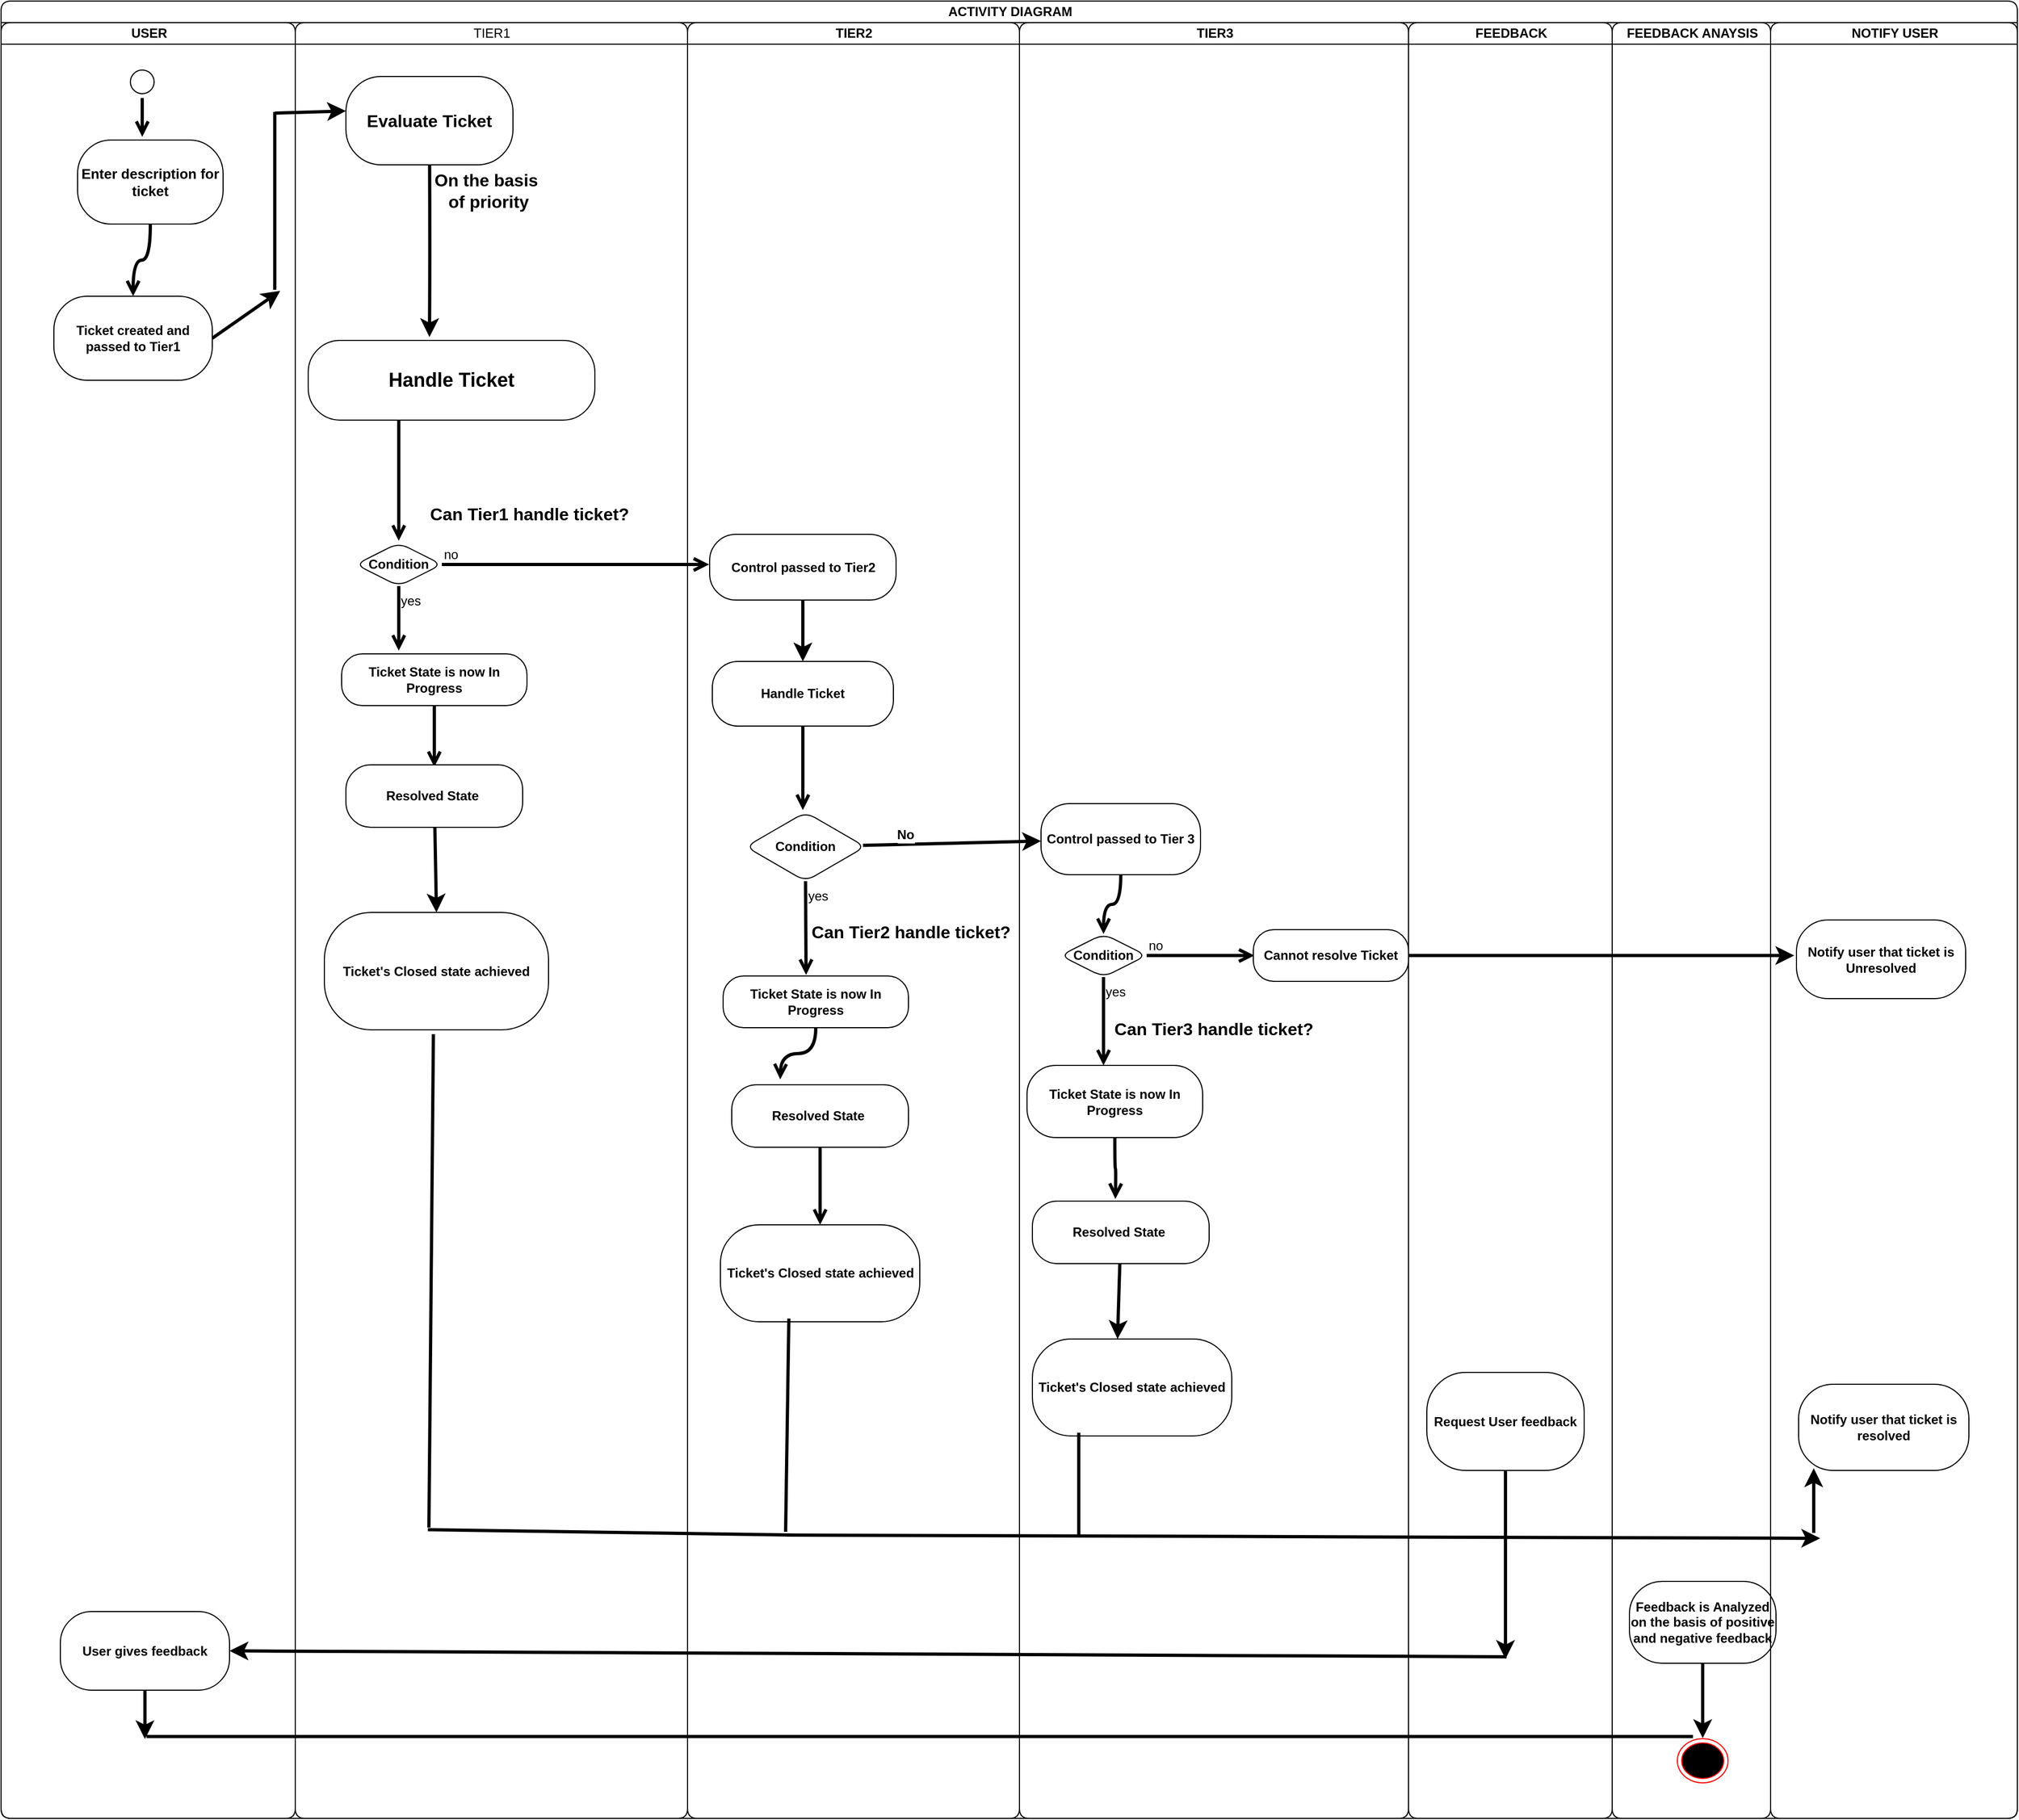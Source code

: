 <mxfile version="24.8.3">
  <diagram name="Page-1" id="XcSlMam2IqQOkkW9MJc9">
    <mxGraphModel dx="1404" dy="1231" grid="0" gridSize="10" guides="1" tooltips="1" connect="1" arrows="1" fold="1" page="0" pageScale="1" pageWidth="850" pageHeight="1100" math="0" shadow="0">
      <root>
        <mxCell id="0" />
        <mxCell id="1" parent="0" />
        <mxCell id="2HC28eqQr_R8XedatQmQ-1" value="ACTIVITY DIAGRAM" style="swimlane;childLayout=stackLayout;resizeParent=1;resizeParentMax=0;startSize=20;html=1;swimlaneFillColor=#FFFFFF;rounded=1;labelBackgroundColor=none;" parent="1" vertex="1">
          <mxGeometry x="20.0" y="-35" width="1871" height="1687" as="geometry" />
        </mxCell>
        <mxCell id="2HC28eqQr_R8XedatQmQ-2" value="USER" style="swimlane;startSize=20;html=1;rounded=1;labelBackgroundColor=none;" parent="2HC28eqQr_R8XedatQmQ-1" vertex="1">
          <mxGeometry y="20" width="273" height="1667" as="geometry" />
        </mxCell>
        <mxCell id="2HC28eqQr_R8XedatQmQ-9" value="" style="ellipse;html=1;shape=startState;rounded=1;labelBackgroundColor=none;" parent="2HC28eqQr_R8XedatQmQ-2" vertex="1">
          <mxGeometry x="116.0" y="40" width="30" height="30" as="geometry" />
        </mxCell>
        <mxCell id="2HC28eqQr_R8XedatQmQ-10" value="" style="edgeStyle=orthogonalEdgeStyle;html=1;verticalAlign=bottom;endArrow=open;endSize=8;rounded=1;fontSize=12;curved=1;labelBackgroundColor=none;fontColor=default;strokeWidth=3;" parent="2HC28eqQr_R8XedatQmQ-2" source="2HC28eqQr_R8XedatQmQ-9" edge="1">
          <mxGeometry relative="1" as="geometry">
            <mxPoint x="131.0" y="106" as="targetPoint" />
          </mxGeometry>
        </mxCell>
        <mxCell id="2HC28eqQr_R8XedatQmQ-11" value="&lt;b&gt;&lt;font style=&quot;font-size: 13px;&quot;&gt;Enter description for ticket&lt;/font&gt;&lt;/b&gt;" style="rounded=1;whiteSpace=wrap;html=1;arcSize=40;labelBackgroundColor=none;" parent="2HC28eqQr_R8XedatQmQ-2" vertex="1">
          <mxGeometry x="71" y="109" width="135" height="78" as="geometry" />
        </mxCell>
        <mxCell id="2HC28eqQr_R8XedatQmQ-12" value="" style="edgeStyle=orthogonalEdgeStyle;html=1;verticalAlign=bottom;endArrow=open;endSize=8;rounded=1;fontSize=12;curved=1;entryX=0.5;entryY=0;entryDx=0;entryDy=0;labelBackgroundColor=none;fontColor=default;strokeWidth=3;" parent="2HC28eqQr_R8XedatQmQ-2" source="2HC28eqQr_R8XedatQmQ-11" target="2HC28eqQr_R8XedatQmQ-13" edge="1">
          <mxGeometry relative="1" as="geometry">
            <mxPoint x="60.0" y="203" as="targetPoint" />
          </mxGeometry>
        </mxCell>
        <mxCell id="2HC28eqQr_R8XedatQmQ-13" value="&lt;b&gt;Ticket created and passed to Tier1&lt;/b&gt;" style="rounded=1;whiteSpace=wrap;html=1;arcSize=40;labelBackgroundColor=none;" parent="2HC28eqQr_R8XedatQmQ-2" vertex="1">
          <mxGeometry x="49" y="254" width="147" height="78" as="geometry" />
        </mxCell>
        <mxCell id="2HC28eqQr_R8XedatQmQ-95" style="edgeStyle=none;curved=1;rounded=1;orthogonalLoop=1;jettySize=auto;html=1;fontSize=12;startSize=8;endSize=8;labelBackgroundColor=none;fontColor=default;strokeWidth=3;" parent="2HC28eqQr_R8XedatQmQ-2" source="2HC28eqQr_R8XedatQmQ-79" edge="1">
          <mxGeometry relative="1" as="geometry">
            <mxPoint x="133.5" y="1593.429" as="targetPoint" />
          </mxGeometry>
        </mxCell>
        <mxCell id="2HC28eqQr_R8XedatQmQ-79" value="&lt;b&gt;User gives feedback&lt;/b&gt;" style="rounded=1;whiteSpace=wrap;html=1;arcSize=40;labelBackgroundColor=none;" parent="2HC28eqQr_R8XedatQmQ-2" vertex="1">
          <mxGeometry x="55" y="1475" width="157" height="73" as="geometry" />
        </mxCell>
        <mxCell id="UkNfa5UICkCoVF9dUcWE-4" value="" style="endArrow=none;html=1;rounded=0;fontSize=12;startSize=8;endSize=8;curved=1;strokeWidth=3;" parent="2HC28eqQr_R8XedatQmQ-2" edge="1">
          <mxGeometry width="50" height="50" relative="1" as="geometry">
            <mxPoint x="254.0" y="248" as="sourcePoint" />
            <mxPoint x="254.0" y="83" as="targetPoint" />
          </mxGeometry>
        </mxCell>
        <mxCell id="UkNfa5UICkCoVF9dUcWE-5" value="" style="endArrow=classic;html=1;rounded=0;fontSize=12;startSize=8;endSize=8;curved=1;strokeWidth=3;" parent="2HC28eqQr_R8XedatQmQ-2" edge="1">
          <mxGeometry width="50" height="50" relative="1" as="geometry">
            <mxPoint x="254.0" y="84" as="sourcePoint" />
            <mxPoint x="320.0" y="82" as="targetPoint" />
          </mxGeometry>
        </mxCell>
        <mxCell id="2HC28eqQr_R8XedatQmQ-3" value="TIER1" style="swimlane;startSize=20;html=1;rounded=1;labelBackgroundColor=none;fontStyle=0" parent="2HC28eqQr_R8XedatQmQ-1" vertex="1">
          <mxGeometry x="273" y="20" width="364" height="1667" as="geometry" />
        </mxCell>
        <mxCell id="JUFPd_4XgQ2ap5xkcSHi-1" style="edgeStyle=none;curved=1;rounded=0;orthogonalLoop=1;jettySize=auto;html=1;fontSize=12;startSize=8;endSize=8;strokeWidth=3;" edge="1" parent="2HC28eqQr_R8XedatQmQ-3" source="2HC28eqQr_R8XedatQmQ-17">
          <mxGeometry relative="1" as="geometry">
            <mxPoint x="124.5" y="291.879" as="targetPoint" />
            <Array as="points">
              <mxPoint x="125.0" y="222" />
            </Array>
          </mxGeometry>
        </mxCell>
        <mxCell id="2HC28eqQr_R8XedatQmQ-17" value="&lt;b&gt;&lt;font style=&quot;font-size: 16px;&quot;&gt;Evaluate Ticket&lt;/font&gt;&lt;/b&gt;" style="rounded=1;whiteSpace=wrap;html=1;arcSize=40;labelBackgroundColor=none;" parent="2HC28eqQr_R8XedatQmQ-3" vertex="1">
          <mxGeometry x="47" y="50" width="155" height="82" as="geometry" />
        </mxCell>
        <mxCell id="2HC28eqQr_R8XedatQmQ-22" value="&lt;b&gt;On the basis&amp;nbsp;&lt;/b&gt;&lt;div&gt;&lt;b&gt;of priority&lt;/b&gt;&lt;/div&gt;" style="text;html=1;align=center;verticalAlign=middle;resizable=0;points=[];autosize=1;strokeColor=none;fillColor=none;fontSize=16;rounded=1;labelBackgroundColor=none;" parent="2HC28eqQr_R8XedatQmQ-3" vertex="1">
          <mxGeometry x="120.0" y="131" width="118" height="50" as="geometry" />
        </mxCell>
        <mxCell id="2HC28eqQr_R8XedatQmQ-23" value="&lt;b&gt;&lt;font style=&quot;font-size: 18px;&quot;&gt;Handle Ticket&lt;/font&gt;&lt;/b&gt;" style="rounded=1;whiteSpace=wrap;html=1;arcSize=40;labelBackgroundColor=none;" parent="2HC28eqQr_R8XedatQmQ-3" vertex="1">
          <mxGeometry x="12" y="295" width="266" height="74" as="geometry" />
        </mxCell>
        <mxCell id="2HC28eqQr_R8XedatQmQ-24" value="" style="edgeStyle=orthogonalEdgeStyle;html=1;verticalAlign=bottom;endArrow=open;endSize=8;rounded=1;fontSize=12;curved=1;labelBackgroundColor=none;fontColor=default;strokeWidth=3;" parent="2HC28eqQr_R8XedatQmQ-3" source="2HC28eqQr_R8XedatQmQ-23" edge="1">
          <mxGeometry relative="1" as="geometry">
            <mxPoint x="96.0" y="481" as="targetPoint" />
            <Array as="points">
              <mxPoint x="96" y="459" />
            </Array>
          </mxGeometry>
        </mxCell>
        <mxCell id="2HC28eqQr_R8XedatQmQ-25" value="Condition" style="rhombus;whiteSpace=wrap;html=1;rounded=1;labelBackgroundColor=none;fontStyle=1" parent="2HC28eqQr_R8XedatQmQ-3" vertex="1">
          <mxGeometry x="56.0" y="483" width="80" height="40" as="geometry" />
        </mxCell>
        <mxCell id="2HC28eqQr_R8XedatQmQ-26" value="no" style="edgeStyle=orthogonalEdgeStyle;html=1;align=left;verticalAlign=bottom;endArrow=open;endSize=8;rounded=1;fontSize=12;curved=1;labelBackgroundColor=none;fontColor=default;strokeWidth=3;" parent="2HC28eqQr_R8XedatQmQ-3" source="2HC28eqQr_R8XedatQmQ-25" edge="1">
          <mxGeometry x="-1" relative="1" as="geometry">
            <mxPoint x="384.0" y="503" as="targetPoint" />
          </mxGeometry>
        </mxCell>
        <mxCell id="2HC28eqQr_R8XedatQmQ-27" value="yes" style="edgeStyle=orthogonalEdgeStyle;html=1;align=left;verticalAlign=top;endArrow=open;endSize=8;rounded=1;fontSize=12;curved=1;labelBackgroundColor=none;fontColor=default;strokeWidth=3;" parent="2HC28eqQr_R8XedatQmQ-3" source="2HC28eqQr_R8XedatQmQ-25" edge="1">
          <mxGeometry x="-1" relative="1" as="geometry">
            <mxPoint x="96.0" y="583" as="targetPoint" />
          </mxGeometry>
        </mxCell>
        <mxCell id="2HC28eqQr_R8XedatQmQ-28" value="&lt;b&gt;Can Tier1 handle ticket?&lt;/b&gt;" style="text;html=1;align=center;verticalAlign=middle;resizable=0;points=[];autosize=1;strokeColor=none;fillColor=none;fontSize=16;rounded=1;labelBackgroundColor=none;" parent="2HC28eqQr_R8XedatQmQ-3" vertex="1">
          <mxGeometry x="115" y="440" width="203" height="31" as="geometry" />
        </mxCell>
        <mxCell id="2HC28eqQr_R8XedatQmQ-29" value="Ticket State is now In Progress" style="rounded=1;whiteSpace=wrap;html=1;arcSize=40;labelBackgroundColor=none;fontStyle=1" parent="2HC28eqQr_R8XedatQmQ-3" vertex="1">
          <mxGeometry x="43" y="586" width="172" height="48" as="geometry" />
        </mxCell>
        <mxCell id="2HC28eqQr_R8XedatQmQ-30" value="" style="edgeStyle=orthogonalEdgeStyle;html=1;verticalAlign=bottom;endArrow=open;endSize=8;rounded=1;fontSize=12;curved=1;labelBackgroundColor=none;fontColor=default;strokeWidth=3;" parent="2HC28eqQr_R8XedatQmQ-3" source="2HC28eqQr_R8XedatQmQ-29" edge="1">
          <mxGeometry relative="1" as="geometry">
            <mxPoint x="129" y="691" as="targetPoint" />
          </mxGeometry>
        </mxCell>
        <mxCell id="2HC28eqQr_R8XedatQmQ-52" style="edgeStyle=none;curved=1;rounded=1;orthogonalLoop=1;jettySize=auto;html=1;entryX=0.5;entryY=0;entryDx=0;entryDy=0;fontSize=12;startSize=8;endSize=8;labelBackgroundColor=none;fontColor=default;strokeWidth=3;" parent="2HC28eqQr_R8XedatQmQ-3" source="2HC28eqQr_R8XedatQmQ-31" target="2HC28eqQr_R8XedatQmQ-50" edge="1">
          <mxGeometry relative="1" as="geometry" />
        </mxCell>
        <mxCell id="2HC28eqQr_R8XedatQmQ-31" value="&lt;b&gt;Resolved State&amp;nbsp;&lt;/b&gt;" style="rounded=1;whiteSpace=wrap;html=1;arcSize=40;labelBackgroundColor=none;" parent="2HC28eqQr_R8XedatQmQ-3" vertex="1">
          <mxGeometry x="47" y="689" width="164" height="58" as="geometry" />
        </mxCell>
        <mxCell id="2HC28eqQr_R8XedatQmQ-50" value="&lt;b&gt;Ticket&#39;s Closed state achieved&lt;/b&gt;" style="rounded=1;whiteSpace=wrap;html=1;arcSize=40;labelBackgroundColor=none;" parent="2HC28eqQr_R8XedatQmQ-3" vertex="1">
          <mxGeometry x="27" y="826" width="208" height="109" as="geometry" />
        </mxCell>
        <mxCell id="2HC28eqQr_R8XedatQmQ-71" value="" style="endArrow=none;html=1;rounded=1;fontSize=12;startSize=8;endSize=8;curved=1;labelBackgroundColor=none;fontColor=default;strokeWidth=3;" parent="2HC28eqQr_R8XedatQmQ-3" edge="1">
          <mxGeometry width="50" height="50" relative="1" as="geometry">
            <mxPoint x="128.17" y="939" as="sourcePoint" />
            <mxPoint x="124.0" y="1397" as="targetPoint" />
          </mxGeometry>
        </mxCell>
        <mxCell id="2HC28eqQr_R8XedatQmQ-96" value="" style="endArrow=none;html=1;rounded=1;fontSize=12;startSize=8;endSize=8;curved=1;labelBackgroundColor=none;fontColor=default;strokeWidth=3;" parent="2HC28eqQr_R8XedatQmQ-3" edge="1">
          <mxGeometry width="50" height="50" relative="1" as="geometry">
            <mxPoint x="123.0" y="1399" as="sourcePoint" />
            <mxPoint x="464.0" y="1404" as="targetPoint" />
          </mxGeometry>
        </mxCell>
        <mxCell id="2HC28eqQr_R8XedatQmQ-4" value="TIER2" style="swimlane;startSize=20;html=1;rounded=1;labelBackgroundColor=none;" parent="2HC28eqQr_R8XedatQmQ-1" vertex="1">
          <mxGeometry x="637" y="20" width="308" height="1667" as="geometry" />
        </mxCell>
        <mxCell id="JUFPd_4XgQ2ap5xkcSHi-2" style="edgeStyle=none;curved=1;rounded=0;orthogonalLoop=1;jettySize=auto;html=1;fontSize=12;startSize=8;endSize=8;strokeWidth=3;" edge="1" parent="2HC28eqQr_R8XedatQmQ-4" source="2HC28eqQr_R8XedatQmQ-33" target="2HC28eqQr_R8XedatQmQ-39">
          <mxGeometry relative="1" as="geometry" />
        </mxCell>
        <mxCell id="2HC28eqQr_R8XedatQmQ-33" value="&lt;b&gt;Control passed to Tier2&lt;/b&gt;" style="rounded=1;whiteSpace=wrap;html=1;arcSize=40;labelBackgroundColor=none;" parent="2HC28eqQr_R8XedatQmQ-4" vertex="1">
          <mxGeometry x="20.5" y="475" width="173" height="61" as="geometry" />
        </mxCell>
        <mxCell id="2HC28eqQr_R8XedatQmQ-35" style="edgeStyle=none;curved=1;rounded=1;orthogonalLoop=1;jettySize=auto;html=1;exitX=0.5;exitY=1;exitDx=0;exitDy=0;fontSize=12;startSize=8;endSize=8;labelBackgroundColor=none;fontColor=default;" parent="2HC28eqQr_R8XedatQmQ-4" source="2HC28eqQr_R8XedatQmQ-33" target="2HC28eqQr_R8XedatQmQ-33" edge="1">
          <mxGeometry relative="1" as="geometry" />
        </mxCell>
        <mxCell id="2HC28eqQr_R8XedatQmQ-39" value="&lt;b&gt;Handle Ticket&lt;/b&gt;" style="rounded=1;whiteSpace=wrap;html=1;arcSize=40;labelBackgroundColor=none;" parent="2HC28eqQr_R8XedatQmQ-4" vertex="1">
          <mxGeometry x="23" y="593" width="168" height="60" as="geometry" />
        </mxCell>
        <mxCell id="2HC28eqQr_R8XedatQmQ-40" value="" style="edgeStyle=orthogonalEdgeStyle;html=1;verticalAlign=bottom;endArrow=open;endSize=8;rounded=1;fontSize=12;curved=1;labelBackgroundColor=none;fontColor=default;strokeWidth=3;" parent="2HC28eqQr_R8XedatQmQ-4" source="2HC28eqQr_R8XedatQmQ-39" edge="1">
          <mxGeometry relative="1" as="geometry">
            <mxPoint x="107" y="731" as="targetPoint" />
            <Array as="points">
              <mxPoint x="107" y="724" />
            </Array>
          </mxGeometry>
        </mxCell>
        <mxCell id="2HC28eqQr_R8XedatQmQ-41" value="&lt;b&gt;Condition&lt;/b&gt;" style="rhombus;whiteSpace=wrap;html=1;rounded=1;labelBackgroundColor=none;" parent="2HC28eqQr_R8XedatQmQ-4" vertex="1">
          <mxGeometry x="54" y="733" width="111" height="64" as="geometry" />
        </mxCell>
        <mxCell id="2HC28eqQr_R8XedatQmQ-43" value="yes" style="edgeStyle=orthogonalEdgeStyle;html=1;align=left;verticalAlign=top;endArrow=open;endSize=8;rounded=1;fontSize=12;curved=1;labelBackgroundColor=none;fontColor=default;strokeWidth=3;" parent="2HC28eqQr_R8XedatQmQ-4" source="2HC28eqQr_R8XedatQmQ-41" edge="1">
          <mxGeometry x="-1" relative="1" as="geometry">
            <mxPoint x="110" y="884" as="targetPoint" />
            <Array as="points">
              <mxPoint x="110" y="822" />
              <mxPoint x="110" y="822" />
            </Array>
            <mxPoint as="offset" />
          </mxGeometry>
        </mxCell>
        <mxCell id="2HC28eqQr_R8XedatQmQ-44" value="&lt;b&gt;Can Tier2 handle ticket?&lt;/b&gt;" style="text;html=1;align=center;verticalAlign=middle;resizable=0;points=[];autosize=1;strokeColor=none;fillColor=none;fontSize=16;rounded=1;labelBackgroundColor=none;" parent="2HC28eqQr_R8XedatQmQ-4" vertex="1">
          <mxGeometry x="105" y="828" width="203" height="31" as="geometry" />
        </mxCell>
        <mxCell id="2HC28eqQr_R8XedatQmQ-45" value="&lt;b&gt;Ticket State is now In Progress&lt;/b&gt;" style="rounded=1;whiteSpace=wrap;html=1;arcSize=40;labelBackgroundColor=none;" parent="2HC28eqQr_R8XedatQmQ-4" vertex="1">
          <mxGeometry x="33" y="885" width="172" height="48" as="geometry" />
        </mxCell>
        <mxCell id="2HC28eqQr_R8XedatQmQ-47" value="&lt;b&gt;Resolved State&amp;nbsp;&lt;/b&gt;" style="rounded=1;whiteSpace=wrap;html=1;arcSize=40;labelBackgroundColor=none;" parent="2HC28eqQr_R8XedatQmQ-4" vertex="1">
          <mxGeometry x="41" y="986" width="164" height="58" as="geometry" />
        </mxCell>
        <mxCell id="2HC28eqQr_R8XedatQmQ-61" value="&lt;b&gt;Ticket&#39;s Closed state achieved&lt;/b&gt;" style="rounded=1;whiteSpace=wrap;html=1;arcSize=40;labelBackgroundColor=none;" parent="2HC28eqQr_R8XedatQmQ-4" vertex="1">
          <mxGeometry x="30.5" y="1116" width="185" height="90" as="geometry" />
        </mxCell>
        <mxCell id="2HC28eqQr_R8XedatQmQ-62" value="" style="edgeStyle=orthogonalEdgeStyle;html=1;verticalAlign=bottom;endArrow=open;endSize=8;rounded=1;fontSize=12;curved=1;entryX=0.5;entryY=0;entryDx=0;entryDy=0;labelBackgroundColor=none;fontColor=default;strokeWidth=3;" parent="2HC28eqQr_R8XedatQmQ-4" source="2HC28eqQr_R8XedatQmQ-47" target="2HC28eqQr_R8XedatQmQ-61" edge="1">
          <mxGeometry relative="1" as="geometry">
            <mxPoint x="126" y="1079" as="targetPoint" />
            <mxPoint x="126" y="1056" as="sourcePoint" />
          </mxGeometry>
        </mxCell>
        <mxCell id="2HC28eqQr_R8XedatQmQ-83" value="" style="endArrow=none;html=1;rounded=1;fontSize=12;startSize=8;endSize=8;curved=1;labelBackgroundColor=none;fontColor=default;strokeWidth=3;" parent="2HC28eqQr_R8XedatQmQ-4" edge="1">
          <mxGeometry width="50" height="50" relative="1" as="geometry">
            <mxPoint x="-502.0" y="1591" as="sourcePoint" />
            <mxPoint x="933.0" y="1591" as="targetPoint" />
          </mxGeometry>
        </mxCell>
        <mxCell id="2HC28eqQr_R8XedatQmQ-5" value="TIER3" style="swimlane;startSize=20;html=1;rounded=1;labelBackgroundColor=none;" parent="2HC28eqQr_R8XedatQmQ-1" vertex="1">
          <mxGeometry x="945" y="20" width="361" height="1667" as="geometry" />
        </mxCell>
        <mxCell id="2HC28eqQr_R8XedatQmQ-48" value="&lt;b&gt;Control passed to Tier 3&lt;/b&gt;" style="rounded=1;whiteSpace=wrap;html=1;arcSize=40;labelBackgroundColor=none;" parent="2HC28eqQr_R8XedatQmQ-5" vertex="1">
          <mxGeometry x="20" y="725" width="148" height="66" as="geometry" />
        </mxCell>
        <mxCell id="2HC28eqQr_R8XedatQmQ-49" value="" style="edgeStyle=orthogonalEdgeStyle;html=1;verticalAlign=bottom;endArrow=open;endSize=8;rounded=1;fontSize=12;curved=1;entryX=0.5;entryY=0;entryDx=0;entryDy=0;labelBackgroundColor=none;fontColor=default;strokeWidth=3;" parent="2HC28eqQr_R8XedatQmQ-5" source="2HC28eqQr_R8XedatQmQ-48" target="2HC28eqQr_R8XedatQmQ-53" edge="1">
          <mxGeometry relative="1" as="geometry">
            <mxPoint x="80" y="825" as="targetPoint" />
          </mxGeometry>
        </mxCell>
        <mxCell id="2HC28eqQr_R8XedatQmQ-53" value="&lt;b&gt;Condition&lt;/b&gt;" style="rhombus;whiteSpace=wrap;html=1;rounded=1;labelBackgroundColor=none;" parent="2HC28eqQr_R8XedatQmQ-5" vertex="1">
          <mxGeometry x="38" y="846" width="80" height="40" as="geometry" />
        </mxCell>
        <mxCell id="2HC28eqQr_R8XedatQmQ-54" value="no" style="edgeStyle=orthogonalEdgeStyle;html=1;align=left;verticalAlign=bottom;endArrow=open;endSize=8;rounded=1;fontSize=12;curved=1;labelBackgroundColor=none;fontColor=default;strokeWidth=3;" parent="2HC28eqQr_R8XedatQmQ-5" source="2HC28eqQr_R8XedatQmQ-53" edge="1">
          <mxGeometry x="-1" relative="1" as="geometry">
            <mxPoint x="218" y="866" as="targetPoint" />
          </mxGeometry>
        </mxCell>
        <mxCell id="2HC28eqQr_R8XedatQmQ-55" value="yes" style="edgeStyle=orthogonalEdgeStyle;html=1;align=left;verticalAlign=top;endArrow=open;endSize=8;rounded=1;fontSize=12;curved=1;labelBackgroundColor=none;fontColor=default;strokeWidth=3;" parent="2HC28eqQr_R8XedatQmQ-5" source="2HC28eqQr_R8XedatQmQ-53" edge="1">
          <mxGeometry x="-1" relative="1" as="geometry">
            <mxPoint x="78" y="968" as="targetPoint" />
          </mxGeometry>
        </mxCell>
        <mxCell id="2HC28eqQr_R8XedatQmQ-56" value="&lt;b&gt;Can Tier3 handle ticket?&lt;/b&gt;" style="text;html=1;align=center;verticalAlign=middle;resizable=0;points=[];autosize=1;strokeColor=none;fillColor=none;fontSize=16;rounded=1;labelBackgroundColor=none;" parent="2HC28eqQr_R8XedatQmQ-5" vertex="1">
          <mxGeometry x="78" y="918" width="203" height="31" as="geometry" />
        </mxCell>
        <mxCell id="2HC28eqQr_R8XedatQmQ-57" value="&lt;b&gt;Ticket State is now In Progress&lt;/b&gt;" style="rounded=1;whiteSpace=wrap;html=1;arcSize=40;labelBackgroundColor=none;" parent="2HC28eqQr_R8XedatQmQ-5" vertex="1">
          <mxGeometry x="7" y="968" width="163" height="67" as="geometry" />
        </mxCell>
        <mxCell id="2HC28eqQr_R8XedatQmQ-58" value="" style="edgeStyle=orthogonalEdgeStyle;html=1;verticalAlign=bottom;endArrow=open;endSize=8;rounded=1;fontSize=12;curved=1;labelBackgroundColor=none;fontColor=default;strokeWidth=3;" parent="2HC28eqQr_R8XedatQmQ-5" source="2HC28eqQr_R8XedatQmQ-57" edge="1">
          <mxGeometry relative="1" as="geometry">
            <mxPoint x="89" y="1092" as="targetPoint" />
          </mxGeometry>
        </mxCell>
        <mxCell id="2HC28eqQr_R8XedatQmQ-60" value="&lt;b&gt;Resolved State&amp;nbsp;&lt;/b&gt;" style="rounded=1;whiteSpace=wrap;html=1;arcSize=40;labelBackgroundColor=none;" parent="2HC28eqQr_R8XedatQmQ-5" vertex="1">
          <mxGeometry x="12" y="1094" width="164" height="58" as="geometry" />
        </mxCell>
        <mxCell id="2HC28eqQr_R8XedatQmQ-65" value="&lt;b&gt;Ticket&#39;s Closed state achieved&lt;/b&gt;" style="rounded=1;whiteSpace=wrap;html=1;arcSize=40;labelBackgroundColor=none;" parent="2HC28eqQr_R8XedatQmQ-5" vertex="1">
          <mxGeometry x="12" y="1222" width="185" height="90" as="geometry" />
        </mxCell>
        <mxCell id="2HC28eqQr_R8XedatQmQ-67" style="edgeStyle=none;curved=1;rounded=1;orthogonalLoop=1;jettySize=auto;html=1;fontSize=12;startSize=8;endSize=8;labelBackgroundColor=none;fontColor=default;strokeWidth=3;" parent="2HC28eqQr_R8XedatQmQ-5" source="2HC28eqQr_R8XedatQmQ-60" edge="1">
          <mxGeometry relative="1" as="geometry">
            <mxPoint x="91" y="1222" as="targetPoint" />
          </mxGeometry>
        </mxCell>
        <mxCell id="2HC28eqQr_R8XedatQmQ-90" style="edgeStyle=none;curved=1;rounded=1;orthogonalLoop=1;jettySize=auto;html=1;fontSize=12;startSize=8;endSize=8;labelBackgroundColor=none;fontColor=default;strokeWidth=3;" parent="2HC28eqQr_R8XedatQmQ-5" source="2HC28eqQr_R8XedatQmQ-68" edge="1">
          <mxGeometry relative="1" as="geometry">
            <mxPoint x="718.952" y="866" as="targetPoint" />
          </mxGeometry>
        </mxCell>
        <mxCell id="2HC28eqQr_R8XedatQmQ-68" value="&lt;b&gt;Cannot resolve Ticket&lt;/b&gt;" style="rounded=1;whiteSpace=wrap;html=1;arcSize=40;labelBackgroundColor=none;" parent="2HC28eqQr_R8XedatQmQ-5" vertex="1">
          <mxGeometry x="217" y="842" width="144" height="48" as="geometry" />
        </mxCell>
        <mxCell id="2HC28eqQr_R8XedatQmQ-76" value="" style="endArrow=classic;html=1;rounded=1;fontSize=12;startSize=8;endSize=8;curved=1;entryX=1;entryY=0.5;entryDx=0;entryDy=0;labelBackgroundColor=none;fontColor=default;strokeWidth=3;" parent="2HC28eqQr_R8XedatQmQ-5" target="2HC28eqQr_R8XedatQmQ-79" edge="1">
          <mxGeometry width="50" height="50" relative="1" as="geometry">
            <mxPoint x="452.0" y="1517" as="sourcePoint" />
            <mxPoint x="-680" y="1359" as="targetPoint" />
          </mxGeometry>
        </mxCell>
        <mxCell id="2HC28eqQr_R8XedatQmQ-6" value="FEEDBACK" style="swimlane;startSize=20;html=1;rounded=1;labelBackgroundColor=none;" parent="2HC28eqQr_R8XedatQmQ-1" vertex="1">
          <mxGeometry x="1306" y="20" width="189" height="1667" as="geometry" />
        </mxCell>
        <mxCell id="2HC28eqQr_R8XedatQmQ-85" style="edgeStyle=none;curved=1;rounded=1;orthogonalLoop=1;jettySize=auto;html=1;fontSize=12;startSize=8;endSize=8;labelBackgroundColor=none;fontColor=default;strokeWidth=3;" parent="2HC28eqQr_R8XedatQmQ-6" source="2HC28eqQr_R8XedatQmQ-74" edge="1">
          <mxGeometry relative="1" as="geometry">
            <mxPoint x="90.0" y="1519" as="targetPoint" />
          </mxGeometry>
        </mxCell>
        <mxCell id="2HC28eqQr_R8XedatQmQ-74" value="&lt;b&gt;Request User feedback&lt;/b&gt;" style="rounded=1;whiteSpace=wrap;html=1;arcSize=40;labelBackgroundColor=none;" parent="2HC28eqQr_R8XedatQmQ-6" vertex="1">
          <mxGeometry x="17" y="1253" width="146" height="91" as="geometry" />
        </mxCell>
        <mxCell id="2HC28eqQr_R8XedatQmQ-7" value="FEEDBACK ANAYSIS" style="swimlane;startSize=20;html=1;rounded=1;labelBackgroundColor=none;" parent="2HC28eqQr_R8XedatQmQ-1" vertex="1">
          <mxGeometry x="1495" y="20" width="147" height="1667" as="geometry" />
        </mxCell>
        <mxCell id="2HC28eqQr_R8XedatQmQ-94" style="edgeStyle=none;curved=1;rounded=1;orthogonalLoop=1;jettySize=auto;html=1;fontSize=12;startSize=8;endSize=8;labelBackgroundColor=none;fontColor=default;strokeWidth=3;" parent="2HC28eqQr_R8XedatQmQ-7" source="2HC28eqQr_R8XedatQmQ-81" edge="1">
          <mxGeometry relative="1" as="geometry">
            <mxPoint x="84" y="1592.476" as="targetPoint" />
          </mxGeometry>
        </mxCell>
        <mxCell id="2HC28eqQr_R8XedatQmQ-81" value="&lt;b&gt;Feedback is Analyzed on the basis of positive and negative feedback&lt;/b&gt;" style="rounded=1;whiteSpace=wrap;html=1;arcSize=40;labelBackgroundColor=none;" parent="2HC28eqQr_R8XedatQmQ-7" vertex="1">
          <mxGeometry x="16" y="1447" width="136" height="76" as="geometry" />
        </mxCell>
        <mxCell id="UkNfa5UICkCoVF9dUcWE-8" value="" style="ellipse;html=1;shape=endState;fillColor=#000000;strokeColor=#ff0000;" parent="2HC28eqQr_R8XedatQmQ-7" vertex="1">
          <mxGeometry x="60.5" y="1593" width="47" height="41" as="geometry" />
        </mxCell>
        <mxCell id="2HC28eqQr_R8XedatQmQ-8" value="NOTIFY USER" style="swimlane;startSize=20;html=1;rounded=1;labelBackgroundColor=none;" parent="2HC28eqQr_R8XedatQmQ-1" vertex="1">
          <mxGeometry x="1642" y="20" width="229" height="1667" as="geometry" />
        </mxCell>
        <mxCell id="2HC28eqQr_R8XedatQmQ-86" value="&lt;b&gt;Notify user that ticket is Unresolved&lt;/b&gt;" style="rounded=1;whiteSpace=wrap;html=1;arcSize=40;labelBackgroundColor=none;" parent="2HC28eqQr_R8XedatQmQ-8" vertex="1">
          <mxGeometry x="24" y="833" width="157" height="73" as="geometry" />
        </mxCell>
        <mxCell id="2HC28eqQr_R8XedatQmQ-88" value="&lt;b&gt;Notify user that ticket is resolved&lt;/b&gt;" style="rounded=1;whiteSpace=wrap;html=1;arcSize=40;labelBackgroundColor=none;" parent="2HC28eqQr_R8XedatQmQ-8" vertex="1">
          <mxGeometry x="26" y="1264" width="158" height="80" as="geometry" />
        </mxCell>
        <mxCell id="JUFPd_4XgQ2ap5xkcSHi-3" style="edgeStyle=none;curved=1;rounded=0;orthogonalLoop=1;jettySize=auto;html=1;fontSize=12;startSize=8;endSize=8;strokeWidth=3;" edge="1" parent="2HC28eqQr_R8XedatQmQ-1" source="2HC28eqQr_R8XedatQmQ-41" target="2HC28eqQr_R8XedatQmQ-48">
          <mxGeometry relative="1" as="geometry" />
        </mxCell>
        <mxCell id="JUFPd_4XgQ2ap5xkcSHi-4" value="&lt;b&gt;No&lt;/b&gt;" style="edgeLabel;html=1;align=center;verticalAlign=middle;resizable=0;points=[];fontSize=12;" vertex="1" connectable="0" parent="JUFPd_4XgQ2ap5xkcSHi-3">
          <mxGeometry x="-0.516" y="9" relative="1" as="geometry">
            <mxPoint x="-1" as="offset" />
          </mxGeometry>
        </mxCell>
        <mxCell id="2HC28eqQr_R8XedatQmQ-46" value="" style="edgeStyle=orthogonalEdgeStyle;html=1;verticalAlign=bottom;endArrow=open;endSize=8;rounded=1;fontSize=12;curved=1;exitX=0.5;exitY=1;exitDx=0;exitDy=0;labelBackgroundColor=none;fontColor=default;strokeWidth=3;" parent="1" source="2HC28eqQr_R8XedatQmQ-45" edge="1">
          <mxGeometry relative="1" as="geometry">
            <mxPoint x="743" y="966" as="targetPoint" />
            <mxPoint x="743" y="957" as="sourcePoint" />
          </mxGeometry>
        </mxCell>
        <mxCell id="2HC28eqQr_R8XedatQmQ-72" value="" style="endArrow=none;html=1;rounded=1;fontSize=12;startSize=8;endSize=8;curved=1;labelBackgroundColor=none;fontColor=default;strokeWidth=3;" parent="1" edge="1">
          <mxGeometry width="50" height="50" relative="1" as="geometry">
            <mxPoint x="751" y="1188" as="sourcePoint" />
            <mxPoint x="748" y="1386" as="targetPoint" />
          </mxGeometry>
        </mxCell>
        <mxCell id="2HC28eqQr_R8XedatQmQ-73" value="" style="endArrow=none;html=1;rounded=1;fontSize=12;startSize=8;endSize=8;curved=1;labelBackgroundColor=none;fontColor=default;strokeWidth=3;" parent="1" edge="1">
          <mxGeometry width="50" height="50" relative="1" as="geometry">
            <mxPoint x="1020" y="1294" as="sourcePoint" />
            <mxPoint x="1020" y="1391" as="targetPoint" />
          </mxGeometry>
        </mxCell>
        <mxCell id="2HC28eqQr_R8XedatQmQ-91" value="" style="endArrow=classic;html=1;rounded=1;fontSize=12;startSize=8;endSize=8;curved=1;labelBackgroundColor=none;fontColor=default;strokeWidth=3;" parent="1" edge="1">
          <mxGeometry width="50" height="50" relative="1" as="geometry">
            <mxPoint x="749" y="1389" as="sourcePoint" />
            <mxPoint x="1708" y="1392" as="targetPoint" />
          </mxGeometry>
        </mxCell>
        <mxCell id="2HC28eqQr_R8XedatQmQ-92" value="" style="endArrow=classic;html=1;rounded=1;fontSize=12;startSize=8;endSize=8;curved=1;labelBackgroundColor=none;fontColor=default;strokeWidth=3;" parent="1" edge="1">
          <mxGeometry width="50" height="50" relative="1" as="geometry">
            <mxPoint x="1702" y="1387" as="sourcePoint" />
            <mxPoint x="1702" y="1327" as="targetPoint" />
          </mxGeometry>
        </mxCell>
        <mxCell id="UkNfa5UICkCoVF9dUcWE-3" value="" style="endArrow=classic;html=1;rounded=0;fontSize=22;startSize=8;endSize=8;curved=1;exitX=1;exitY=0.5;exitDx=0;exitDy=0;spacing=7;strokeWidth=3;" parent="1" source="2HC28eqQr_R8XedatQmQ-13" edge="1">
          <mxGeometry width="50" height="50" relative="1" as="geometry">
            <mxPoint x="386" y="215" as="sourcePoint" />
            <mxPoint x="279" y="234" as="targetPoint" />
          </mxGeometry>
        </mxCell>
      </root>
    </mxGraphModel>
  </diagram>
</mxfile>
